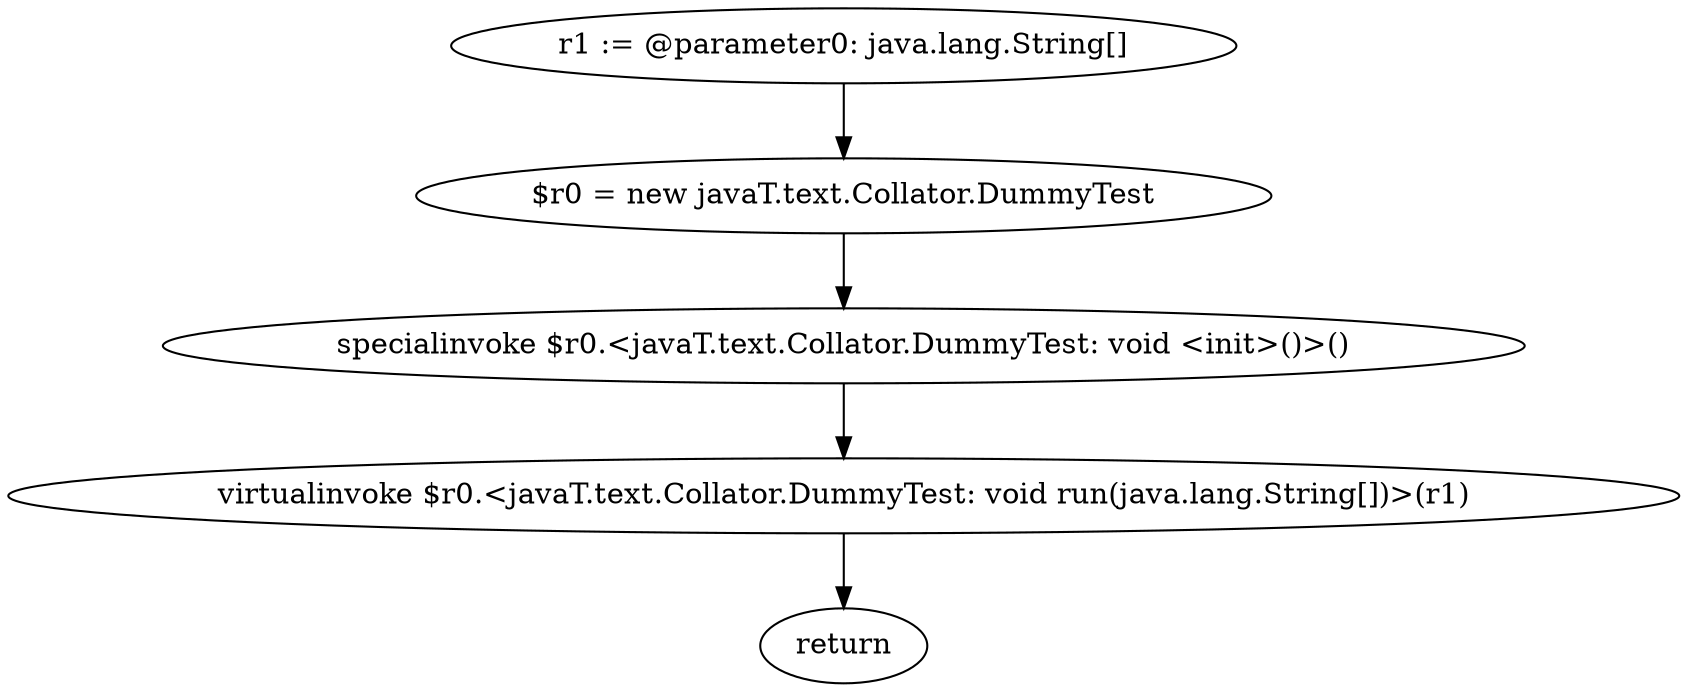 digraph "unitGraph" {
    "r1 := @parameter0: java.lang.String[]"
    "$r0 = new javaT.text.Collator.DummyTest"
    "specialinvoke $r0.<javaT.text.Collator.DummyTest: void <init>()>()"
    "virtualinvoke $r0.<javaT.text.Collator.DummyTest: void run(java.lang.String[])>(r1)"
    "return"
    "r1 := @parameter0: java.lang.String[]"->"$r0 = new javaT.text.Collator.DummyTest";
    "$r0 = new javaT.text.Collator.DummyTest"->"specialinvoke $r0.<javaT.text.Collator.DummyTest: void <init>()>()";
    "specialinvoke $r0.<javaT.text.Collator.DummyTest: void <init>()>()"->"virtualinvoke $r0.<javaT.text.Collator.DummyTest: void run(java.lang.String[])>(r1)";
    "virtualinvoke $r0.<javaT.text.Collator.DummyTest: void run(java.lang.String[])>(r1)"->"return";
}
